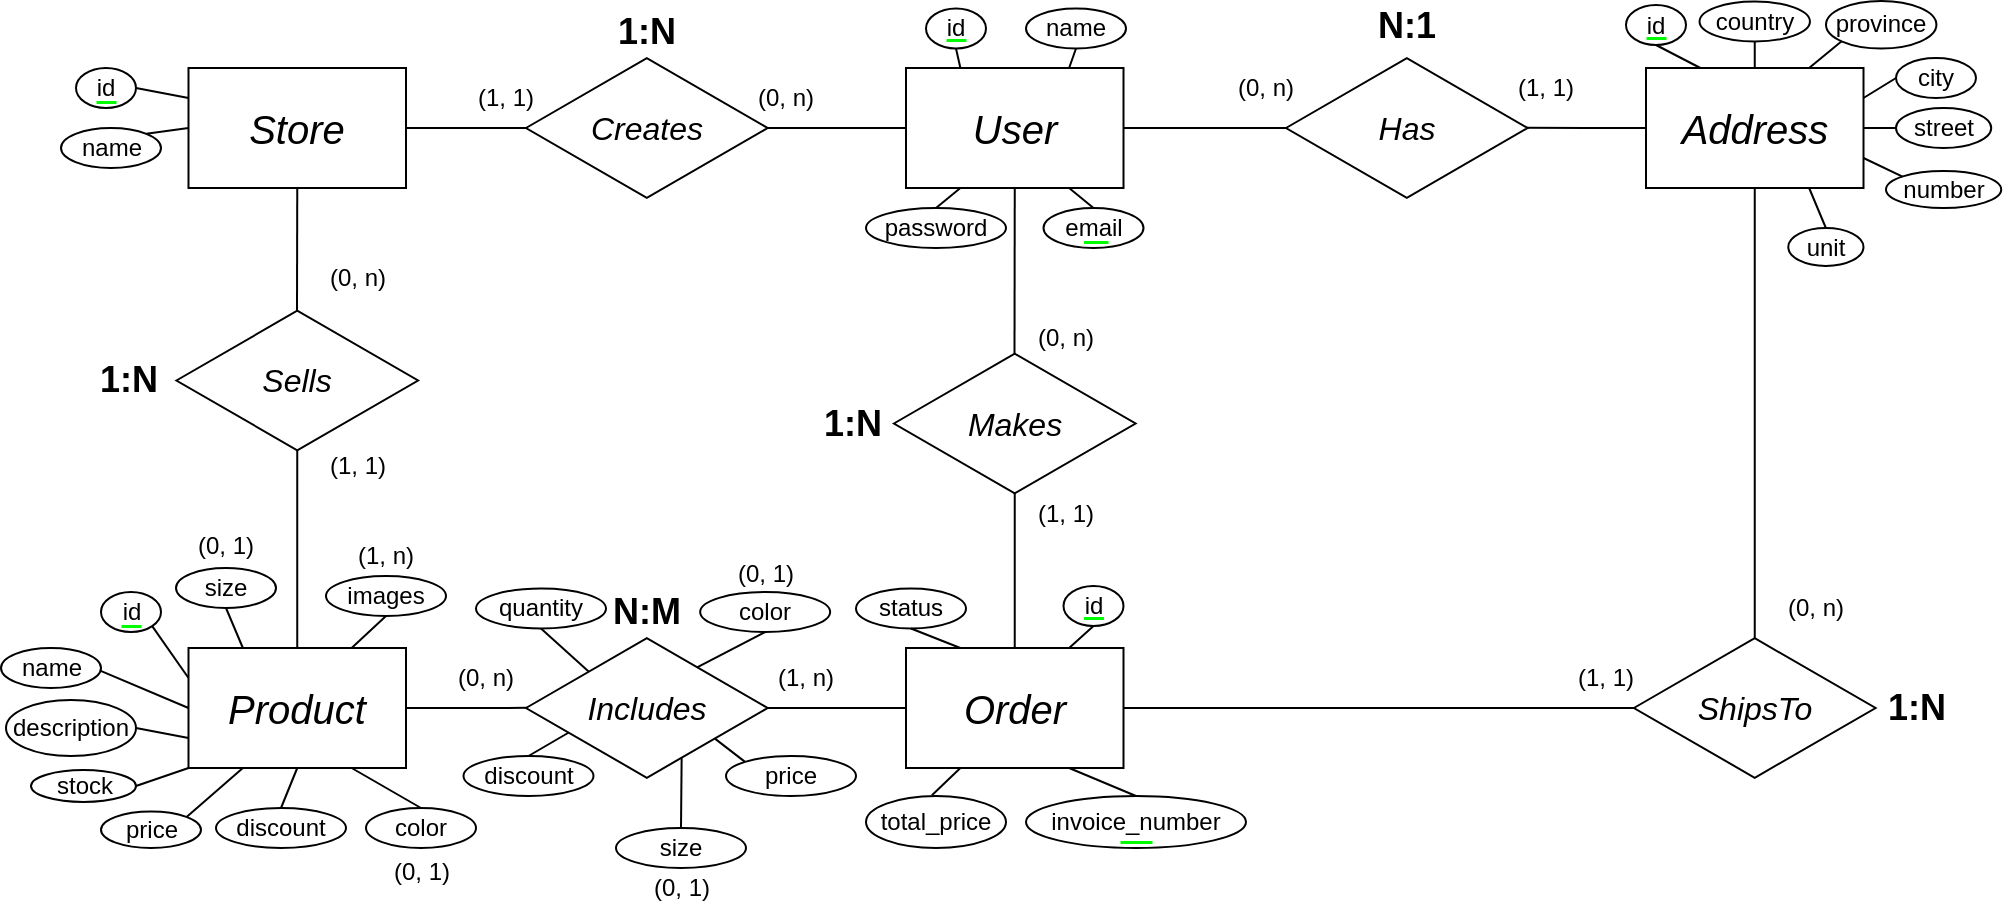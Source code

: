 <mxfile version="28.1.2">
  <diagram name="Página-1" id="oE5SToJG6d0fqBrR_LVp">
    <mxGraphModel dx="1019" dy="617" grid="1" gridSize="10" guides="1" tooltips="1" connect="1" arrows="1" fold="1" page="1" pageScale="1" pageWidth="1169" pageHeight="827" math="0" shadow="0">
      <root>
        <mxCell id="0" />
        <mxCell id="1" parent="0" />
        <mxCell id="Xy_Kt93vGEhqBD_L53yG-1" value="id" style="ellipse;whiteSpace=wrap;html=1;fillColor=none;" parent="1" vertex="1">
          <mxGeometry x="57.5" y="492" width="30" height="20" as="geometry" />
        </mxCell>
        <mxCell id="SnB1N_KesckS_-LBV5Pf-58" style="edgeStyle=orthogonalEdgeStyle;rounded=0;orthogonalLoop=1;jettySize=auto;html=1;exitX=0.5;exitY=1;exitDx=0;exitDy=0;" parent="1" edge="1">
          <mxGeometry relative="1" as="geometry">
            <mxPoint x="160.0" y="570" as="sourcePoint" />
            <mxPoint x="160.0" y="570" as="targetPoint" />
          </mxGeometry>
        </mxCell>
        <mxCell id="SnB1N_KesckS_-LBV5Pf-65" value="" style="endArrow=none;html=1;rounded=0;strokeWidth=1.5;strokeColor=#00ff00;jumpSize=6;endSize=6;" parent="1" edge="1">
          <mxGeometry width="50" height="50" relative="1" as="geometry">
            <mxPoint x="67.5" y="509" as="sourcePoint" />
            <mxPoint x="77.5" y="509" as="targetPoint" />
          </mxGeometry>
        </mxCell>
        <mxCell id="pcUj4MwKIDvx0GaRPvgX-3" value="&lt;i style=&quot;font-size: 20px;&quot;&gt;Product&lt;/i&gt;" style="rounded=0;whiteSpace=wrap;html=1;fillColor=none;align=center;" parent="1" vertex="1">
          <mxGeometry x="101.25" y="520" width="108.75" height="60" as="geometry" />
        </mxCell>
        <mxCell id="XwNhUvzAYBpl0VFSliFA-16" value="" style="endArrow=none;html=1;rounded=0;exitX=0;exitY=0.25;exitDx=0;exitDy=0;entryX=1;entryY=1;entryDx=0;entryDy=0;" parent="1" source="pcUj4MwKIDvx0GaRPvgX-3" target="Xy_Kt93vGEhqBD_L53yG-1" edge="1">
          <mxGeometry width="50" height="50" relative="1" as="geometry">
            <mxPoint x="106.24" y="598" as="sourcePoint" />
            <mxPoint x="90" y="510" as="targetPoint" />
          </mxGeometry>
        </mxCell>
        <mxCell id="XwNhUvzAYBpl0VFSliFA-22" value="&lt;span style=&quot;font-size: 16px;&quot;&gt;&lt;i&gt;Includes&lt;/i&gt;&lt;/span&gt;" style="html=1;whiteSpace=wrap;aspect=fixed;shape=isoRectangle;fillColor=none;" parent="1" vertex="1">
          <mxGeometry x="270" y="513.75" width="120.84" height="72.5" as="geometry" />
        </mxCell>
        <mxCell id="XwNhUvzAYBpl0VFSliFA-27" value="(0, n)" style="text;html=1;align=center;verticalAlign=middle;whiteSpace=wrap;rounded=0;" parent="1" vertex="1">
          <mxGeometry x="220" y="520" width="60" height="30" as="geometry" />
        </mxCell>
        <mxCell id="XwNhUvzAYBpl0VFSliFA-31" value="" style="endArrow=none;html=1;rounded=0;exitX=1;exitY=0.5;exitDx=0;exitDy=0;entryX=0.004;entryY=0.499;entryDx=0;entryDy=0;entryPerimeter=0;" parent="1" source="pcUj4MwKIDvx0GaRPvgX-3" target="XwNhUvzAYBpl0VFSliFA-22" edge="1">
          <mxGeometry width="50" height="50" relative="1" as="geometry">
            <mxPoint x="261" y="559" as="sourcePoint" />
            <mxPoint x="290" y="559" as="targetPoint" />
          </mxGeometry>
        </mxCell>
        <mxCell id="jjyvyoVuMIes-spuAeXh-1" value="(1, n)" style="text;html=1;align=center;verticalAlign=middle;whiteSpace=wrap;rounded=0;" parent="1" vertex="1">
          <mxGeometry x="380" y="520" width="60" height="30" as="geometry" />
        </mxCell>
        <mxCell id="yTSjlXrY0dPMjYInfQWD-1" value="&lt;b style=&quot;font-size: 18px;&quot;&gt;N:M&lt;/b&gt;" style="text;html=1;align=center;verticalAlign=middle;whiteSpace=wrap;rounded=0;fontSize=18;" parent="1" vertex="1">
          <mxGeometry x="303.75" y="490.25" width="53.33" height="23.5" as="geometry" />
        </mxCell>
        <mxCell id="sRWVKsXR1g_RUoGMcLxZ-1" value="name" style="ellipse;whiteSpace=wrap;html=1;fillColor=none;" parent="1" vertex="1">
          <mxGeometry x="7.5" y="520" width="50" height="20" as="geometry" />
        </mxCell>
        <mxCell id="sRWVKsXR1g_RUoGMcLxZ-2" value="stock" style="ellipse;whiteSpace=wrap;html=1;fillColor=none;" parent="1" vertex="1">
          <mxGeometry x="22.5" y="581" width="52.5" height="16" as="geometry" />
        </mxCell>
        <mxCell id="sRWVKsXR1g_RUoGMcLxZ-3" value="description" style="ellipse;whiteSpace=wrap;html=1;fillColor=none;" parent="1" vertex="1">
          <mxGeometry x="10" y="546" width="65" height="28" as="geometry" />
        </mxCell>
        <mxCell id="sRWVKsXR1g_RUoGMcLxZ-5" value="" style="endArrow=none;html=1;rounded=0;entryX=0.991;entryY=0.567;entryDx=0;entryDy=0;exitX=0;exitY=0.5;exitDx=0;exitDy=0;entryPerimeter=0;" parent="1" source="pcUj4MwKIDvx0GaRPvgX-3" target="sRWVKsXR1g_RUoGMcLxZ-1" edge="1">
          <mxGeometry width="50" height="50" relative="1" as="geometry">
            <mxPoint x="111" y="550" as="sourcePoint" />
            <mxPoint x="90" y="534" as="targetPoint" />
          </mxGeometry>
        </mxCell>
        <mxCell id="sRWVKsXR1g_RUoGMcLxZ-6" value="" style="endArrow=none;html=1;rounded=0;entryX=1;entryY=0.5;entryDx=0;entryDy=0;exitX=0;exitY=0.75;exitDx=0;exitDy=0;" parent="1" source="pcUj4MwKIDvx0GaRPvgX-3" target="sRWVKsXR1g_RUoGMcLxZ-3" edge="1">
          <mxGeometry width="50" height="50" relative="1" as="geometry">
            <mxPoint x="111" y="569" as="sourcePoint" />
            <mxPoint x="90" y="566" as="targetPoint" />
          </mxGeometry>
        </mxCell>
        <mxCell id="sRWVKsXR1g_RUoGMcLxZ-7" value="" style="endArrow=none;html=1;rounded=0;entryX=1;entryY=0.5;entryDx=0;entryDy=0;exitX=0;exitY=1;exitDx=0;exitDy=0;" parent="1" source="pcUj4MwKIDvx0GaRPvgX-3" target="sRWVKsXR1g_RUoGMcLxZ-2" edge="1">
          <mxGeometry width="50" height="50" relative="1" as="geometry">
            <mxPoint x="111" y="588" as="sourcePoint" />
            <mxPoint x="95" y="588" as="targetPoint" />
            <Array as="points" />
          </mxGeometry>
        </mxCell>
        <mxCell id="udv7P9SN18o3QwY9gsTe-1" value="price" style="ellipse;whiteSpace=wrap;html=1;fillColor=none;" parent="1" vertex="1">
          <mxGeometry x="57.5" y="601.75" width="50" height="18.25" as="geometry" />
        </mxCell>
        <mxCell id="udv7P9SN18o3QwY9gsTe-3" value="discount" style="ellipse;whiteSpace=wrap;html=1;fillColor=none;" parent="1" vertex="1">
          <mxGeometry x="115" y="600" width="65" height="20" as="geometry" />
        </mxCell>
        <mxCell id="udv7P9SN18o3QwY9gsTe-4" value="size" style="ellipse;whiteSpace=wrap;html=1;fillColor=none;" parent="1" vertex="1">
          <mxGeometry x="95" y="480" width="50" height="20" as="geometry" />
        </mxCell>
        <mxCell id="udv7P9SN18o3QwY9gsTe-5" value="color" style="ellipse;whiteSpace=wrap;html=1;fillColor=none;" parent="1" vertex="1">
          <mxGeometry x="190" y="600" width="55" height="20" as="geometry" />
        </mxCell>
        <mxCell id="udv7P9SN18o3QwY9gsTe-7" value="" style="endArrow=none;html=1;rounded=0;entryX=1;entryY=0;entryDx=0;entryDy=0;exitX=0.25;exitY=1;exitDx=0;exitDy=0;" parent="1" source="pcUj4MwKIDvx0GaRPvgX-3" target="udv7P9SN18o3QwY9gsTe-1" edge="1">
          <mxGeometry width="50" height="50" relative="1" as="geometry">
            <mxPoint x="111" y="590" as="sourcePoint" />
            <mxPoint x="78" y="607" as="targetPoint" />
            <Array as="points" />
          </mxGeometry>
        </mxCell>
        <mxCell id="udv7P9SN18o3QwY9gsTe-8" value="" style="endArrow=none;html=1;rounded=0;exitX=0.5;exitY=1;exitDx=0;exitDy=0;entryX=0.5;entryY=0;entryDx=0;entryDy=0;" parent="1" source="pcUj4MwKIDvx0GaRPvgX-3" target="udv7P9SN18o3QwY9gsTe-3" edge="1">
          <mxGeometry width="50" height="50" relative="1" as="geometry">
            <mxPoint x="136" y="590" as="sourcePoint" />
            <mxPoint x="90" y="640" as="targetPoint" />
            <Array as="points" />
          </mxGeometry>
        </mxCell>
        <mxCell id="udv7P9SN18o3QwY9gsTe-9" value="" style="endArrow=none;html=1;rounded=0;exitX=0.75;exitY=1;exitDx=0;exitDy=0;entryX=0.5;entryY=0;entryDx=0;entryDy=0;" parent="1" source="pcUj4MwKIDvx0GaRPvgX-3" target="udv7P9SN18o3QwY9gsTe-5" edge="1">
          <mxGeometry width="50" height="50" relative="1" as="geometry">
            <mxPoint x="161" y="590" as="sourcePoint" />
            <mxPoint x="144" y="610" as="targetPoint" />
            <Array as="points" />
          </mxGeometry>
        </mxCell>
        <mxCell id="udv7P9SN18o3QwY9gsTe-10" value="images" style="ellipse;whiteSpace=wrap;html=1;fillColor=none;" parent="1" vertex="1">
          <mxGeometry x="170" y="484" width="60" height="20" as="geometry" />
        </mxCell>
        <mxCell id="udv7P9SN18o3QwY9gsTe-11" value="" style="endArrow=none;html=1;rounded=0;entryX=0.5;entryY=1;entryDx=0;entryDy=0;exitX=0.25;exitY=0;exitDx=0;exitDy=0;" parent="1" source="pcUj4MwKIDvx0GaRPvgX-3" target="udv7P9SN18o3QwY9gsTe-4" edge="1">
          <mxGeometry width="50" height="50" relative="1" as="geometry">
            <mxPoint x="111" y="545" as="sourcePoint" />
            <mxPoint x="85" y="520" as="targetPoint" />
          </mxGeometry>
        </mxCell>
        <mxCell id="udv7P9SN18o3QwY9gsTe-12" value="" style="endArrow=none;html=1;rounded=0;entryX=0.5;entryY=1;entryDx=0;entryDy=0;exitX=0.75;exitY=0;exitDx=0;exitDy=0;" parent="1" source="pcUj4MwKIDvx0GaRPvgX-3" target="udv7P9SN18o3QwY9gsTe-10" edge="1">
          <mxGeometry width="50" height="50" relative="1" as="geometry">
            <mxPoint x="136" y="530" as="sourcePoint" />
            <mxPoint x="130" y="500" as="targetPoint" />
          </mxGeometry>
        </mxCell>
        <mxCell id="udv7P9SN18o3QwY9gsTe-14" value="(1, n)" style="text;html=1;align=center;verticalAlign=middle;whiteSpace=wrap;rounded=0;" parent="1" vertex="1">
          <mxGeometry x="170" y="459" width="60" height="30" as="geometry" />
        </mxCell>
        <mxCell id="udv7P9SN18o3QwY9gsTe-15" value="(0, 1)" style="text;html=1;align=center;verticalAlign=middle;whiteSpace=wrap;rounded=0;" parent="1" vertex="1">
          <mxGeometry x="90" y="453" width="60" height="31" as="geometry" />
        </mxCell>
        <mxCell id="udv7P9SN18o3QwY9gsTe-16" value="(0, 1)" style="text;html=1;align=center;verticalAlign=middle;whiteSpace=wrap;rounded=0;" parent="1" vertex="1">
          <mxGeometry x="187.5" y="616.75" width="60" height="30" as="geometry" />
        </mxCell>
        <mxCell id="udv7P9SN18o3QwY9gsTe-19" value="" style="endArrow=none;html=1;rounded=0;exitX=0.994;exitY=0.5;exitDx=0;exitDy=0;entryX=0;entryY=0.5;entryDx=0;entryDy=0;exitPerimeter=0;" parent="1" source="XwNhUvzAYBpl0VFSliFA-22" target="udv7P9SN18o3QwY9gsTe-22" edge="1">
          <mxGeometry width="50" height="50" relative="1" as="geometry">
            <mxPoint x="390.84" y="549.88" as="sourcePoint" />
            <mxPoint x="460" y="550" as="targetPoint" />
          </mxGeometry>
        </mxCell>
        <mxCell id="udv7P9SN18o3QwY9gsTe-22" value="&lt;span style=&quot;font-size: 20px;&quot;&gt;&lt;i&gt;Order&lt;/i&gt;&lt;/span&gt;" style="rounded=0;whiteSpace=wrap;html=1;fillColor=none;align=center;" parent="1" vertex="1">
          <mxGeometry x="460" y="520" width="108.75" height="60" as="geometry" />
        </mxCell>
        <mxCell id="udv7P9SN18o3QwY9gsTe-23" value="discount" style="ellipse;whiteSpace=wrap;html=1;fillColor=none;" parent="1" vertex="1">
          <mxGeometry x="238.75" y="574" width="65" height="20" as="geometry" />
        </mxCell>
        <mxCell id="udv7P9SN18o3QwY9gsTe-24" value="price" style="ellipse;whiteSpace=wrap;html=1;fillColor=none;" parent="1" vertex="1">
          <mxGeometry x="370" y="574" width="65" height="20" as="geometry" />
        </mxCell>
        <mxCell id="udv7P9SN18o3QwY9gsTe-25" value="quantity" style="ellipse;whiteSpace=wrap;html=1;fillColor=none;" parent="1" vertex="1">
          <mxGeometry x="245" y="490.25" width="65" height="20" as="geometry" />
        </mxCell>
        <mxCell id="udv7P9SN18o3QwY9gsTe-27" value="color" style="ellipse;whiteSpace=wrap;html=1;fillColor=none;" parent="1" vertex="1">
          <mxGeometry x="357.08" y="492" width="65" height="20" as="geometry" />
        </mxCell>
        <mxCell id="udv7P9SN18o3QwY9gsTe-28" value="size" style="ellipse;whiteSpace=wrap;html=1;fillColor=none;" parent="1" vertex="1">
          <mxGeometry x="315.0" y="610" width="65" height="20" as="geometry" />
        </mxCell>
        <mxCell id="udv7P9SN18o3QwY9gsTe-29" value="" style="endArrow=none;html=1;rounded=0;exitX=0.5;exitY=1;exitDx=0;exitDy=0;entryX=0.259;entryY=0.249;entryDx=0;entryDy=0;entryPerimeter=0;" parent="1" source="udv7P9SN18o3QwY9gsTe-25" target="XwNhUvzAYBpl0VFSliFA-22" edge="1">
          <mxGeometry width="50" height="50" relative="1" as="geometry">
            <mxPoint x="193" y="590" as="sourcePoint" />
            <mxPoint x="228" y="610" as="targetPoint" />
            <Array as="points" />
          </mxGeometry>
        </mxCell>
        <mxCell id="udv7P9SN18o3QwY9gsTe-30" value="" style="endArrow=none;html=1;rounded=0;exitX=0.5;exitY=1;exitDx=0;exitDy=0;entryX=0.708;entryY=0.22;entryDx=0;entryDy=0;entryPerimeter=0;" parent="1" source="udv7P9SN18o3QwY9gsTe-27" target="XwNhUvzAYBpl0VFSliFA-22" edge="1">
          <mxGeometry width="50" height="50" relative="1" as="geometry">
            <mxPoint x="288" y="520" as="sourcePoint" />
            <mxPoint x="311" y="542" as="targetPoint" />
            <Array as="points" />
          </mxGeometry>
        </mxCell>
        <mxCell id="udv7P9SN18o3QwY9gsTe-31" value="" style="endArrow=none;html=1;rounded=0;exitX=0.644;exitY=0.844;exitDx=0;exitDy=0;entryX=0.5;entryY=0;entryDx=0;entryDy=0;exitPerimeter=0;" parent="1" source="XwNhUvzAYBpl0VFSliFA-22" target="udv7P9SN18o3QwY9gsTe-28" edge="1">
          <mxGeometry width="50" height="50" relative="1" as="geometry">
            <mxPoint x="400" y="522" as="sourcePoint" />
            <mxPoint x="366" y="540" as="targetPoint" />
            <Array as="points" />
          </mxGeometry>
        </mxCell>
        <mxCell id="udv7P9SN18o3QwY9gsTe-32" value="" style="endArrow=none;html=1;rounded=0;exitX=0;exitY=0;exitDx=0;exitDy=0;entryX=0.783;entryY=0.713;entryDx=0;entryDy=0;entryPerimeter=0;" parent="1" source="udv7P9SN18o3QwY9gsTe-24" target="XwNhUvzAYBpl0VFSliFA-22" edge="1">
          <mxGeometry width="50" height="50" relative="1" as="geometry">
            <mxPoint x="358" y="585" as="sourcePoint" />
            <mxPoint x="358" y="620" as="targetPoint" />
            <Array as="points" />
          </mxGeometry>
        </mxCell>
        <mxCell id="udv7P9SN18o3QwY9gsTe-33" value="" style="endArrow=none;html=1;rounded=0;exitX=0.177;exitY=0.669;exitDx=0;exitDy=0;entryX=0.5;entryY=0;entryDx=0;entryDy=0;exitPerimeter=0;" parent="1" source="XwNhUvzAYBpl0VFSliFA-22" target="udv7P9SN18o3QwY9gsTe-23" edge="1">
          <mxGeometry width="50" height="50" relative="1" as="geometry">
            <mxPoint x="389" y="587" as="sourcePoint" />
            <mxPoint x="375" y="575" as="targetPoint" />
            <Array as="points" />
          </mxGeometry>
        </mxCell>
        <mxCell id="udv7P9SN18o3QwY9gsTe-34" value="(0, 1)" style="text;html=1;align=center;verticalAlign=middle;whiteSpace=wrap;rounded=0;" parent="1" vertex="1">
          <mxGeometry x="359.58" y="468" width="60" height="30" as="geometry" />
        </mxCell>
        <mxCell id="udv7P9SN18o3QwY9gsTe-35" value="(0, 1)" style="text;html=1;align=center;verticalAlign=middle;whiteSpace=wrap;rounded=0;" parent="1" vertex="1">
          <mxGeometry x="317.5" y="625" width="60" height="30" as="geometry" />
        </mxCell>
        <mxCell id="udv7P9SN18o3QwY9gsTe-36" value="total_price" style="ellipse;whiteSpace=wrap;html=1;fillColor=none;" parent="1" vertex="1">
          <mxGeometry x="440" y="594" width="70" height="26" as="geometry" />
        </mxCell>
        <mxCell id="udv7P9SN18o3QwY9gsTe-37" value="invoice_number" style="ellipse;whiteSpace=wrap;html=1;fillColor=none;" parent="1" vertex="1">
          <mxGeometry x="520" y="594" width="110" height="26" as="geometry" />
        </mxCell>
        <mxCell id="udv7P9SN18o3QwY9gsTe-38" value="status" style="ellipse;whiteSpace=wrap;html=1;fillColor=none;" parent="1" vertex="1">
          <mxGeometry x="435" y="490.25" width="55" height="20" as="geometry" />
        </mxCell>
        <mxCell id="udv7P9SN18o3QwY9gsTe-41" value="id" style="ellipse;whiteSpace=wrap;html=1;fillColor=none;" parent="1" vertex="1">
          <mxGeometry x="538.75" y="489" width="30" height="20" as="geometry" />
        </mxCell>
        <mxCell id="udv7P9SN18o3QwY9gsTe-43" value="" style="endArrow=none;html=1;rounded=0;strokeWidth=1.5;strokeColor=#00ff00;jumpSize=6;endSize=6;" parent="1" edge="1">
          <mxGeometry width="50" height="50" relative="1" as="geometry">
            <mxPoint x="548.75" y="505" as="sourcePoint" />
            <mxPoint x="558.75" y="505" as="targetPoint" />
          </mxGeometry>
        </mxCell>
        <mxCell id="udv7P9SN18o3QwY9gsTe-44" value="" style="endArrow=none;html=1;rounded=0;exitX=0.471;exitY=-0.013;exitDx=0;exitDy=0;entryX=0.25;entryY=1;entryDx=0;entryDy=0;exitPerimeter=0;" parent="1" source="udv7P9SN18o3QwY9gsTe-36" target="udv7P9SN18o3QwY9gsTe-22" edge="1">
          <mxGeometry width="50" height="50" relative="1" as="geometry">
            <mxPoint x="390" y="587" as="sourcePoint" />
            <mxPoint x="375" y="575" as="targetPoint" />
            <Array as="points" />
          </mxGeometry>
        </mxCell>
        <mxCell id="udv7P9SN18o3QwY9gsTe-46" value="" style="endArrow=none;html=1;rounded=0;exitX=0.5;exitY=0;exitDx=0;exitDy=0;entryX=0.75;entryY=1;entryDx=0;entryDy=0;" parent="1" source="udv7P9SN18o3QwY9gsTe-37" target="udv7P9SN18o3QwY9gsTe-22" edge="1">
          <mxGeometry width="50" height="50" relative="1" as="geometry">
            <mxPoint x="483" y="608" as="sourcePoint" />
            <mxPoint x="497" y="590" as="targetPoint" />
            <Array as="points" />
          </mxGeometry>
        </mxCell>
        <mxCell id="udv7P9SN18o3QwY9gsTe-47" value="" style="endArrow=none;html=1;rounded=0;exitX=0.25;exitY=0;exitDx=0;exitDy=0;entryX=0.5;entryY=1;entryDx=0;entryDy=0;" parent="1" source="udv7P9SN18o3QwY9gsTe-22" target="udv7P9SN18o3QwY9gsTe-38" edge="1">
          <mxGeometry width="50" height="50" relative="1" as="geometry">
            <mxPoint x="483" y="608" as="sourcePoint" />
            <mxPoint x="497" y="590" as="targetPoint" />
            <Array as="points" />
          </mxGeometry>
        </mxCell>
        <mxCell id="udv7P9SN18o3QwY9gsTe-48" value="" style="endArrow=none;html=1;rounded=0;exitX=0.75;exitY=0;exitDx=0;exitDy=0;entryX=0.5;entryY=1;entryDx=0;entryDy=0;" parent="1" source="udv7P9SN18o3QwY9gsTe-22" target="udv7P9SN18o3QwY9gsTe-41" edge="1">
          <mxGeometry width="50" height="50" relative="1" as="geometry">
            <mxPoint x="497" y="530" as="sourcePoint" />
            <mxPoint x="510" y="517" as="targetPoint" />
            <Array as="points" />
          </mxGeometry>
        </mxCell>
        <mxCell id="udv7P9SN18o3QwY9gsTe-50" value="" style="endArrow=none;html=1;rounded=0;strokeWidth=1.5;strokeColor=#00ff00;jumpSize=6;endSize=6;" parent="1" edge="1">
          <mxGeometry width="50" height="50" relative="1" as="geometry">
            <mxPoint x="567" y="617" as="sourcePoint" />
            <mxPoint x="583" y="617" as="targetPoint" />
          </mxGeometry>
        </mxCell>
        <mxCell id="udv7P9SN18o3QwY9gsTe-51" value="" style="endArrow=none;html=1;rounded=0;exitX=0.5;exitY=0;exitDx=0;exitDy=0;entryX=0.5;entryY=0.977;entryDx=0;entryDy=0;entryPerimeter=0;" parent="1" source="pcUj4MwKIDvx0GaRPvgX-3" target="udv7P9SN18o3QwY9gsTe-52" edge="1">
          <mxGeometry width="50" height="50" relative="1" as="geometry">
            <mxPoint x="220" y="560" as="sourcePoint" />
            <mxPoint x="156" y="470" as="targetPoint" />
          </mxGeometry>
        </mxCell>
        <mxCell id="udv7P9SN18o3QwY9gsTe-52" value="&lt;span style=&quot;font-size: 16px;&quot;&gt;&lt;i&gt;Sells&lt;/i&gt;&lt;/span&gt;" style="html=1;whiteSpace=wrap;aspect=fixed;shape=isoRectangle;fillColor=none;" parent="1" vertex="1">
          <mxGeometry x="95.2" y="350" width="120.84" height="72.5" as="geometry" />
        </mxCell>
        <mxCell id="udv7P9SN18o3QwY9gsTe-55" value="&lt;i style=&quot;font-size: 20px;&quot;&gt;Store&lt;/i&gt;" style="rounded=0;whiteSpace=wrap;html=1;fillColor=none;align=center;" parent="1" vertex="1">
          <mxGeometry x="101.25" y="230" width="108.75" height="60" as="geometry" />
        </mxCell>
        <mxCell id="udv7P9SN18o3QwY9gsTe-56" value="" style="endArrow=none;html=1;rounded=0;exitX=0.499;exitY=0.027;exitDx=0;exitDy=0;entryX=0.5;entryY=1;entryDx=0;entryDy=0;exitPerimeter=0;" parent="1" source="udv7P9SN18o3QwY9gsTe-52" target="udv7P9SN18o3QwY9gsTe-55" edge="1">
          <mxGeometry width="50" height="50" relative="1" as="geometry">
            <mxPoint x="155.37" y="370" as="sourcePoint" />
            <mxPoint x="155.37" y="291" as="targetPoint" />
          </mxGeometry>
        </mxCell>
        <mxCell id="udv7P9SN18o3QwY9gsTe-57" value="id" style="ellipse;whiteSpace=wrap;html=1;fillColor=none;" parent="1" vertex="1">
          <mxGeometry x="45" y="230" width="30" height="20" as="geometry" />
        </mxCell>
        <mxCell id="udv7P9SN18o3QwY9gsTe-58" value="name" style="ellipse;whiteSpace=wrap;html=1;fillColor=none;" parent="1" vertex="1">
          <mxGeometry x="37.5" y="260" width="50" height="20" as="geometry" />
        </mxCell>
        <mxCell id="udv7P9SN18o3QwY9gsTe-60" value="" style="endArrow=none;html=1;rounded=0;entryX=1;entryY=0.5;entryDx=0;entryDy=0;exitX=0;exitY=0.25;exitDx=0;exitDy=0;" parent="1" source="udv7P9SN18o3QwY9gsTe-55" target="udv7P9SN18o3QwY9gsTe-57" edge="1">
          <mxGeometry width="50" height="50" relative="1" as="geometry">
            <mxPoint x="75" y="390" as="sourcePoint" />
            <mxPoint x="67" y="370" as="targetPoint" />
          </mxGeometry>
        </mxCell>
        <mxCell id="udv7P9SN18o3QwY9gsTe-61" value="" style="endArrow=none;html=1;rounded=0;entryX=1;entryY=0;entryDx=0;entryDy=0;exitX=0;exitY=0.5;exitDx=0;exitDy=0;" parent="1" source="udv7P9SN18o3QwY9gsTe-55" target="udv7P9SN18o3QwY9gsTe-58" edge="1">
          <mxGeometry width="50" height="50" relative="1" as="geometry">
            <mxPoint x="111" y="275" as="sourcePoint" />
            <mxPoint x="85" y="280" as="targetPoint" />
          </mxGeometry>
        </mxCell>
        <mxCell id="udv7P9SN18o3QwY9gsTe-62" value="" style="endArrow=none;html=1;rounded=0;strokeWidth=1.5;strokeColor=#00ff00;jumpSize=6;endSize=6;" parent="1" edge="1">
          <mxGeometry width="50" height="50" relative="1" as="geometry">
            <mxPoint x="55" y="247" as="sourcePoint" />
            <mxPoint x="65" y="247" as="targetPoint" />
          </mxGeometry>
        </mxCell>
        <mxCell id="udv7P9SN18o3QwY9gsTe-63" value="(1, 1)" style="text;html=1;align=center;verticalAlign=middle;whiteSpace=wrap;rounded=0;" parent="1" vertex="1">
          <mxGeometry x="156.04" y="414" width="60" height="30" as="geometry" />
        </mxCell>
        <mxCell id="udv7P9SN18o3QwY9gsTe-64" value="(0, n)" style="text;html=1;align=center;verticalAlign=middle;whiteSpace=wrap;rounded=0;" parent="1" vertex="1">
          <mxGeometry x="156.04" y="320" width="60" height="30" as="geometry" />
        </mxCell>
        <mxCell id="udv7P9SN18o3QwY9gsTe-65" value="&lt;b style=&quot;font-size: 18px;&quot;&gt;1:N&lt;/b&gt;" style="text;html=1;align=center;verticalAlign=middle;whiteSpace=wrap;rounded=0;fontSize=18;" parent="1" vertex="1">
          <mxGeometry x="45.0" y="374.5" width="53.33" height="23.5" as="geometry" />
        </mxCell>
        <mxCell id="udv7P9SN18o3QwY9gsTe-66" value="&lt;span style=&quot;font-size: 16px;&quot;&gt;&lt;i&gt;Creates&lt;/i&gt;&lt;/span&gt;" style="html=1;whiteSpace=wrap;aspect=fixed;shape=isoRectangle;fillColor=none;" parent="1" vertex="1">
          <mxGeometry x="269.99" y="223.75" width="120.84" height="72.5" as="geometry" />
        </mxCell>
        <mxCell id="udv7P9SN18o3QwY9gsTe-67" value="&lt;i style=&quot;font-size: 20px;&quot;&gt;User&lt;/i&gt;" style="rounded=0;whiteSpace=wrap;html=1;fillColor=none;align=center;" parent="1" vertex="1">
          <mxGeometry x="460" y="230" width="108.75" height="60" as="geometry" />
        </mxCell>
        <mxCell id="udv7P9SN18o3QwY9gsTe-68" value="&lt;span style=&quot;font-size: 16px;&quot;&gt;&lt;i&gt;Has&lt;/i&gt;&lt;/span&gt;" style="html=1;whiteSpace=wrap;aspect=fixed;shape=isoRectangle;fillColor=none;" parent="1" vertex="1">
          <mxGeometry x="650" y="223.75" width="120.84" height="72.5" as="geometry" />
        </mxCell>
        <mxCell id="udv7P9SN18o3QwY9gsTe-69" value="" style="endArrow=none;html=1;rounded=0;entryX=1;entryY=0.5;entryDx=0;entryDy=0;" parent="1" target="udv7P9SN18o3QwY9gsTe-55" edge="1">
          <mxGeometry width="50" height="50" relative="1" as="geometry">
            <mxPoint x="270" y="260" as="sourcePoint" />
            <mxPoint x="166" y="300" as="targetPoint" />
          </mxGeometry>
        </mxCell>
        <mxCell id="udv7P9SN18o3QwY9gsTe-70" value="" style="endArrow=none;html=1;rounded=0;exitX=0;exitY=0.5;exitDx=0;exitDy=0;" parent="1" source="udv7P9SN18o3QwY9gsTe-67" edge="1">
          <mxGeometry width="50" height="50" relative="1" as="geometry">
            <mxPoint x="280" y="270" as="sourcePoint" />
            <mxPoint x="390" y="260" as="targetPoint" />
          </mxGeometry>
        </mxCell>
        <mxCell id="udv7P9SN18o3QwY9gsTe-71" value="id" style="ellipse;whiteSpace=wrap;html=1;fillColor=none;" parent="1" vertex="1">
          <mxGeometry x="470" y="200.25" width="30" height="20" as="geometry" />
        </mxCell>
        <mxCell id="udv7P9SN18o3QwY9gsTe-75" value="name" style="ellipse;whiteSpace=wrap;html=1;fillColor=none;" parent="1" vertex="1">
          <mxGeometry x="520" y="200.25" width="50" height="20" as="geometry" />
        </mxCell>
        <mxCell id="udv7P9SN18o3QwY9gsTe-79" value="email" style="ellipse;whiteSpace=wrap;html=1;fillColor=none;" parent="1" vertex="1">
          <mxGeometry x="528.75" y="300" width="50" height="20" as="geometry" />
        </mxCell>
        <mxCell id="udv7P9SN18o3QwY9gsTe-80" value="password" style="ellipse;whiteSpace=wrap;html=1;fillColor=none;" parent="1" vertex="1">
          <mxGeometry x="440" y="300" width="70" height="20" as="geometry" />
        </mxCell>
        <mxCell id="udv7P9SN18o3QwY9gsTe-81" value="(1, 1)" style="text;html=1;align=center;verticalAlign=middle;whiteSpace=wrap;rounded=0;" parent="1" vertex="1">
          <mxGeometry x="230" y="230" width="60" height="30" as="geometry" />
        </mxCell>
        <mxCell id="udv7P9SN18o3QwY9gsTe-82" value="(0, n)" style="text;html=1;align=center;verticalAlign=middle;whiteSpace=wrap;rounded=0;" parent="1" vertex="1">
          <mxGeometry x="370" y="230" width="60" height="30" as="geometry" />
        </mxCell>
        <mxCell id="udv7P9SN18o3QwY9gsTe-83" value="&lt;b style=&quot;font-size: 18px;&quot;&gt;1:N&lt;/b&gt;" style="text;html=1;align=center;verticalAlign=middle;whiteSpace=wrap;rounded=0;fontSize=18;" parent="1" vertex="1">
          <mxGeometry x="303.74" y="200.25" width="53.33" height="23.5" as="geometry" />
        </mxCell>
        <mxCell id="udv7P9SN18o3QwY9gsTe-84" value="" style="endArrow=none;html=1;rounded=0;exitX=0.25;exitY=1;exitDx=0;exitDy=0;entryX=0.5;entryY=0;entryDx=0;entryDy=0;" parent="1" source="udv7P9SN18o3QwY9gsTe-67" target="udv7P9SN18o3QwY9gsTe-80" edge="1">
          <mxGeometry width="50" height="50" relative="1" as="geometry">
            <mxPoint x="470" y="270" as="sourcePoint" />
            <mxPoint x="400" y="270" as="targetPoint" />
          </mxGeometry>
        </mxCell>
        <mxCell id="udv7P9SN18o3QwY9gsTe-85" value="" style="endArrow=none;html=1;rounded=0;exitX=0.75;exitY=1;exitDx=0;exitDy=0;entryX=0.5;entryY=0;entryDx=0;entryDy=0;" parent="1" source="udv7P9SN18o3QwY9gsTe-67" target="udv7P9SN18o3QwY9gsTe-79" edge="1">
          <mxGeometry width="50" height="50" relative="1" as="geometry">
            <mxPoint x="497" y="300" as="sourcePoint" />
            <mxPoint x="495" y="320" as="targetPoint" />
          </mxGeometry>
        </mxCell>
        <mxCell id="udv7P9SN18o3QwY9gsTe-86" value="" style="endArrow=none;html=1;rounded=0;exitX=0.75;exitY=0;exitDx=0;exitDy=0;entryX=0.5;entryY=1;entryDx=0;entryDy=0;" parent="1" source="udv7P9SN18o3QwY9gsTe-67" target="udv7P9SN18o3QwY9gsTe-75" edge="1">
          <mxGeometry width="50" height="50" relative="1" as="geometry">
            <mxPoint x="552" y="300" as="sourcePoint" />
            <mxPoint x="564" y="320" as="targetPoint" />
          </mxGeometry>
        </mxCell>
        <mxCell id="udv7P9SN18o3QwY9gsTe-87" value="" style="endArrow=none;html=1;rounded=0;exitX=0.25;exitY=0;exitDx=0;exitDy=0;entryX=0.5;entryY=1;entryDx=0;entryDy=0;" parent="1" source="udv7P9SN18o3QwY9gsTe-67" target="udv7P9SN18o3QwY9gsTe-71" edge="1">
          <mxGeometry width="50" height="50" relative="1" as="geometry">
            <mxPoint x="562" y="310" as="sourcePoint" />
            <mxPoint x="574" y="330" as="targetPoint" />
          </mxGeometry>
        </mxCell>
        <mxCell id="udv7P9SN18o3QwY9gsTe-88" value="" style="endArrow=none;html=1;rounded=0;strokeWidth=1.5;strokeColor=#00ff00;jumpSize=6;endSize=6;" parent="1" edge="1">
          <mxGeometry width="50" height="50" relative="1" as="geometry">
            <mxPoint x="480.0" y="216" as="sourcePoint" />
            <mxPoint x="490.0" y="216" as="targetPoint" />
          </mxGeometry>
        </mxCell>
        <mxCell id="udv7P9SN18o3QwY9gsTe-89" value="&lt;span style=&quot;font-size: 16px;&quot;&gt;&lt;i&gt;Makes&lt;/i&gt;&lt;/span&gt;" style="html=1;whiteSpace=wrap;aspect=fixed;shape=isoRectangle;fillColor=none;" parent="1" vertex="1">
          <mxGeometry x="453.95" y="371.5" width="120.84" height="72.5" as="geometry" />
        </mxCell>
        <mxCell id="udv7P9SN18o3QwY9gsTe-90" value="" style="endArrow=none;html=1;rounded=0;exitX=0.5;exitY=1;exitDx=0;exitDy=0;entryX=0.499;entryY=0.025;entryDx=0;entryDy=0;entryPerimeter=0;" parent="1" source="udv7P9SN18o3QwY9gsTe-67" target="udv7P9SN18o3QwY9gsTe-89" edge="1">
          <mxGeometry width="50" height="50" relative="1" as="geometry">
            <mxPoint x="470" y="270" as="sourcePoint" />
            <mxPoint x="400" y="270" as="targetPoint" />
          </mxGeometry>
        </mxCell>
        <mxCell id="udv7P9SN18o3QwY9gsTe-92" value="" style="endArrow=none;html=1;rounded=0;exitX=0.5;exitY=0.974;exitDx=0;exitDy=0;entryX=0.5;entryY=0;entryDx=0;entryDy=0;exitPerimeter=0;" parent="1" source="udv7P9SN18o3QwY9gsTe-89" target="udv7P9SN18o3QwY9gsTe-22" edge="1">
          <mxGeometry width="50" height="50" relative="1" as="geometry">
            <mxPoint x="400" y="560" as="sourcePoint" />
            <mxPoint x="470" y="560" as="targetPoint" />
          </mxGeometry>
        </mxCell>
        <mxCell id="udv7P9SN18o3QwY9gsTe-93" value="(0, n)" style="text;html=1;align=center;verticalAlign=middle;whiteSpace=wrap;rounded=0;" parent="1" vertex="1">
          <mxGeometry x="510.0" y="350" width="60" height="30" as="geometry" />
        </mxCell>
        <mxCell id="udv7P9SN18o3QwY9gsTe-94" value="(1, 1)" style="text;html=1;align=center;verticalAlign=middle;whiteSpace=wrap;rounded=0;" parent="1" vertex="1">
          <mxGeometry x="510.0" y="438" width="60" height="30" as="geometry" />
        </mxCell>
        <mxCell id="udv7P9SN18o3QwY9gsTe-95" value="&lt;b style=&quot;font-size: 18px;&quot;&gt;1:N&lt;/b&gt;" style="text;html=1;align=center;verticalAlign=middle;whiteSpace=wrap;rounded=0;fontSize=18;" parent="1" vertex="1">
          <mxGeometry x="406.67" y="396" width="53.33" height="23.5" as="geometry" />
        </mxCell>
        <mxCell id="udv7P9SN18o3QwY9gsTe-96" value="&lt;span style=&quot;font-size: 20px;&quot;&gt;&lt;i&gt;Address&lt;/i&gt;&lt;/span&gt;" style="rounded=0;whiteSpace=wrap;html=1;fillColor=none;align=center;" parent="1" vertex="1">
          <mxGeometry x="830" y="230" width="108.75" height="60" as="geometry" />
        </mxCell>
        <mxCell id="udv7P9SN18o3QwY9gsTe-97" value="" style="endArrow=none;html=1;rounded=0;entryX=1;entryY=0.5;entryDx=0;entryDy=0;exitX=0.004;exitY=0.5;exitDx=0;exitDy=0;exitPerimeter=0;" parent="1" source="udv7P9SN18o3QwY9gsTe-68" target="udv7P9SN18o3QwY9gsTe-67" edge="1">
          <mxGeometry width="50" height="50" relative="1" as="geometry">
            <mxPoint x="650" y="260" as="sourcePoint" />
            <mxPoint x="400" y="270" as="targetPoint" />
          </mxGeometry>
        </mxCell>
        <mxCell id="udv7P9SN18o3QwY9gsTe-98" value="" style="endArrow=none;html=1;rounded=0;entryX=0.996;entryY=0.498;entryDx=0;entryDy=0;entryPerimeter=0;exitX=0;exitY=0.5;exitDx=0;exitDy=0;" parent="1" source="udv7P9SN18o3QwY9gsTe-96" target="udv7P9SN18o3QwY9gsTe-68" edge="1">
          <mxGeometry width="50" height="50" relative="1" as="geometry">
            <mxPoint x="790" y="260" as="sourcePoint" />
            <mxPoint x="579" y="270" as="targetPoint" />
            <Array as="points">
              <mxPoint x="800" y="260" />
            </Array>
          </mxGeometry>
        </mxCell>
        <mxCell id="udv7P9SN18o3QwY9gsTe-99" value="&lt;span style=&quot;font-size: 16px;&quot;&gt;&lt;i&gt;ShipsTo&lt;/i&gt;&lt;/span&gt;" style="html=1;whiteSpace=wrap;aspect=fixed;shape=isoRectangle;fillColor=none;" parent="1" vertex="1">
          <mxGeometry x="823.95" y="513.75" width="120.84" height="72.5" as="geometry" />
        </mxCell>
        <mxCell id="udv7P9SN18o3QwY9gsTe-100" value="" style="endArrow=none;html=1;rounded=0;exitX=1;exitY=0.5;exitDx=0;exitDy=0;entryX=0.004;entryY=0.5;entryDx=0;entryDy=0;entryPerimeter=0;" parent="1" source="udv7P9SN18o3QwY9gsTe-22" target="udv7P9SN18o3QwY9gsTe-99" edge="1">
          <mxGeometry width="50" height="50" relative="1" as="geometry">
            <mxPoint x="400" y="560" as="sourcePoint" />
            <mxPoint x="470" y="560" as="targetPoint" />
          </mxGeometry>
        </mxCell>
        <mxCell id="udv7P9SN18o3QwY9gsTe-101" value="" style="endArrow=none;html=1;rounded=0;entryX=0.5;entryY=0.02;entryDx=0;entryDy=0;entryPerimeter=0;exitX=0.5;exitY=1;exitDx=0;exitDy=0;" parent="1" source="udv7P9SN18o3QwY9gsTe-96" target="udv7P9SN18o3QwY9gsTe-99" edge="1">
          <mxGeometry width="50" height="50" relative="1" as="geometry">
            <mxPoint x="880" y="360" as="sourcePoint" />
            <mxPoint x="834" y="560" as="targetPoint" />
          </mxGeometry>
        </mxCell>
        <mxCell id="udv7P9SN18o3QwY9gsTe-102" value="(0, n)" style="text;html=1;align=center;verticalAlign=middle;whiteSpace=wrap;rounded=0;" parent="1" vertex="1">
          <mxGeometry x="610" y="225" width="60" height="30" as="geometry" />
        </mxCell>
        <mxCell id="udv7P9SN18o3QwY9gsTe-103" value="(1, 1)" style="text;html=1;align=center;verticalAlign=middle;whiteSpace=wrap;rounded=0;" parent="1" vertex="1">
          <mxGeometry x="780" y="520" width="60" height="30" as="geometry" />
        </mxCell>
        <mxCell id="udv7P9SN18o3QwY9gsTe-104" value="&lt;b style=&quot;font-size: 18px;&quot;&gt;N:1&lt;/b&gt;" style="text;html=1;align=center;verticalAlign=middle;whiteSpace=wrap;rounded=0;fontSize=18;" parent="1" vertex="1">
          <mxGeometry x="683.75" y="196.75" width="53.33" height="23.5" as="geometry" />
        </mxCell>
        <mxCell id="udv7P9SN18o3QwY9gsTe-106" value="(0, n)" style="text;html=1;align=center;verticalAlign=middle;whiteSpace=wrap;rounded=0;" parent="1" vertex="1">
          <mxGeometry x="884.79" y="485.25" width="60" height="30" as="geometry" />
        </mxCell>
        <mxCell id="udv7P9SN18o3QwY9gsTe-107" value="&lt;b style=&quot;font-size: 18px;&quot;&gt;1:N&lt;/b&gt;" style="text;html=1;align=center;verticalAlign=middle;whiteSpace=wrap;rounded=0;fontSize=18;" parent="1" vertex="1">
          <mxGeometry x="938.75" y="538.25" width="53.33" height="23.5" as="geometry" />
        </mxCell>
        <mxCell id="udv7P9SN18o3QwY9gsTe-108" value="id" style="ellipse;whiteSpace=wrap;html=1;fillColor=none;" parent="1" vertex="1">
          <mxGeometry x="820" y="198.5" width="30" height="20" as="geometry" />
        </mxCell>
        <mxCell id="udv7P9SN18o3QwY9gsTe-109" value="country" style="ellipse;whiteSpace=wrap;html=1;fillColor=none;" parent="1" vertex="1">
          <mxGeometry x="856.77" y="196.75" width="55.21" height="20" as="geometry" />
        </mxCell>
        <mxCell id="udv7P9SN18o3QwY9gsTe-110" value="province" style="ellipse;whiteSpace=wrap;html=1;fillColor=none;" parent="1" vertex="1">
          <mxGeometry x="920" y="196.5" width="55.21" height="23.75" as="geometry" />
        </mxCell>
        <mxCell id="udv7P9SN18o3QwY9gsTe-111" value="city" style="ellipse;whiteSpace=wrap;html=1;fillColor=none;" parent="1" vertex="1">
          <mxGeometry x="955" y="225" width="40" height="20" as="geometry" />
        </mxCell>
        <mxCell id="udv7P9SN18o3QwY9gsTe-112" value="street" style="ellipse;whiteSpace=wrap;html=1;fillColor=none;" parent="1" vertex="1">
          <mxGeometry x="955" y="250" width="47.61" height="20" as="geometry" />
        </mxCell>
        <mxCell id="udv7P9SN18o3QwY9gsTe-113" value="number" style="ellipse;whiteSpace=wrap;html=1;fillColor=none;" parent="1" vertex="1">
          <mxGeometry x="950" y="281.5" width="57.61" height="18.5" as="geometry" />
        </mxCell>
        <mxCell id="udv7P9SN18o3QwY9gsTe-114" value="unit" style="ellipse;whiteSpace=wrap;html=1;fillColor=none;" parent="1" vertex="1">
          <mxGeometry x="901.14" y="310" width="37.61" height="19" as="geometry" />
        </mxCell>
        <mxCell id="udv7P9SN18o3QwY9gsTe-115" value="" style="endArrow=none;html=1;rounded=0;entryX=0.25;entryY=0;entryDx=0;entryDy=0;exitX=0.5;exitY=1;exitDx=0;exitDy=0;" parent="1" source="udv7P9SN18o3QwY9gsTe-108" target="udv7P9SN18o3QwY9gsTe-96" edge="1">
          <mxGeometry width="50" height="50" relative="1" as="geometry">
            <mxPoint x="840" y="270" as="sourcePoint" />
            <mxPoint x="780" y="270" as="targetPoint" />
            <Array as="points" />
          </mxGeometry>
        </mxCell>
        <mxCell id="udv7P9SN18o3QwY9gsTe-116" value="" style="endArrow=none;html=1;rounded=0;entryX=0.5;entryY=0;entryDx=0;entryDy=0;exitX=0.5;exitY=1;exitDx=0;exitDy=0;" parent="1" source="udv7P9SN18o3QwY9gsTe-109" target="udv7P9SN18o3QwY9gsTe-96" edge="1">
          <mxGeometry width="50" height="50" relative="1" as="geometry">
            <mxPoint x="845" y="229" as="sourcePoint" />
            <mxPoint x="867" y="240" as="targetPoint" />
            <Array as="points" />
          </mxGeometry>
        </mxCell>
        <mxCell id="udv7P9SN18o3QwY9gsTe-117" value="" style="endArrow=none;html=1;rounded=0;entryX=0;entryY=1;entryDx=0;entryDy=0;exitX=0.75;exitY=0;exitDx=0;exitDy=0;" parent="1" source="udv7P9SN18o3QwY9gsTe-96" target="udv7P9SN18o3QwY9gsTe-110" edge="1">
          <mxGeometry width="50" height="50" relative="1" as="geometry">
            <mxPoint x="894" y="227" as="sourcePoint" />
            <mxPoint x="894" y="240" as="targetPoint" />
            <Array as="points" />
          </mxGeometry>
        </mxCell>
        <mxCell id="udv7P9SN18o3QwY9gsTe-118" value="" style="endArrow=none;html=1;rounded=0;entryX=0;entryY=0.5;entryDx=0;entryDy=0;exitX=1;exitY=0.25;exitDx=0;exitDy=0;" parent="1" source="udv7P9SN18o3QwY9gsTe-96" target="udv7P9SN18o3QwY9gsTe-111" edge="1">
          <mxGeometry width="50" height="50" relative="1" as="geometry">
            <mxPoint x="922" y="240" as="sourcePoint" />
            <mxPoint x="958" y="229" as="targetPoint" />
            <Array as="points" />
          </mxGeometry>
        </mxCell>
        <mxCell id="udv7P9SN18o3QwY9gsTe-119" value="" style="endArrow=none;html=1;rounded=0;entryX=0;entryY=0.5;entryDx=0;entryDy=0;exitX=1;exitY=0.5;exitDx=0;exitDy=0;" parent="1" source="udv7P9SN18o3QwY9gsTe-96" target="udv7P9SN18o3QwY9gsTe-112" edge="1">
          <mxGeometry width="50" height="50" relative="1" as="geometry">
            <mxPoint x="949" y="255" as="sourcePoint" />
            <mxPoint x="960" y="250" as="targetPoint" />
            <Array as="points" />
          </mxGeometry>
        </mxCell>
        <mxCell id="udv7P9SN18o3QwY9gsTe-121" value="" style="endArrow=none;html=1;rounded=0;entryX=0;entryY=0;entryDx=0;entryDy=0;exitX=1;exitY=0.75;exitDx=0;exitDy=0;" parent="1" source="udv7P9SN18o3QwY9gsTe-96" target="udv7P9SN18o3QwY9gsTe-113" edge="1">
          <mxGeometry width="50" height="50" relative="1" as="geometry">
            <mxPoint x="949" y="270" as="sourcePoint" />
            <mxPoint x="965" y="270" as="targetPoint" />
            <Array as="points" />
          </mxGeometry>
        </mxCell>
        <mxCell id="udv7P9SN18o3QwY9gsTe-122" value="" style="endArrow=none;html=1;rounded=0;entryX=0.5;entryY=0;entryDx=0;entryDy=0;exitX=0.75;exitY=1;exitDx=0;exitDy=0;" parent="1" source="udv7P9SN18o3QwY9gsTe-96" target="udv7P9SN18o3QwY9gsTe-114" edge="1">
          <mxGeometry width="50" height="50" relative="1" as="geometry">
            <mxPoint x="949" y="285" as="sourcePoint" />
            <mxPoint x="968" y="294" as="targetPoint" />
            <Array as="points" />
          </mxGeometry>
        </mxCell>
        <mxCell id="udv7P9SN18o3QwY9gsTe-123" value="" style="endArrow=none;html=1;rounded=0;strokeWidth=1.5;strokeColor=#00ff00;jumpSize=6;endSize=6;" parent="1" edge="1">
          <mxGeometry width="50" height="50" relative="1" as="geometry">
            <mxPoint x="830" y="215" as="sourcePoint" />
            <mxPoint x="840" y="215" as="targetPoint" />
          </mxGeometry>
        </mxCell>
        <mxCell id="udv7P9SN18o3QwY9gsTe-124" value="(1, 1)" style="text;html=1;align=center;verticalAlign=middle;whiteSpace=wrap;rounded=0;" parent="1" vertex="1">
          <mxGeometry x="750" y="225" width="60" height="30" as="geometry" />
        </mxCell>
        <mxCell id="udv7P9SN18o3QwY9gsTe-125" value="" style="endArrow=none;html=1;rounded=0;strokeWidth=1.5;strokeColor=#00ff00;jumpSize=6;endSize=6;" parent="1" edge="1">
          <mxGeometry width="50" height="50" relative="1" as="geometry">
            <mxPoint x="548.75" y="317" as="sourcePoint" />
            <mxPoint x="561" y="317" as="targetPoint" />
          </mxGeometry>
        </mxCell>
      </root>
    </mxGraphModel>
  </diagram>
</mxfile>
